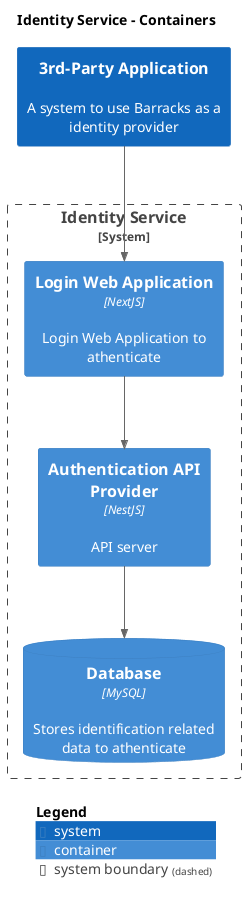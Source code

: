 @startuml
set separator none
title Identity Service - Containers

top to bottom direction

!include <C4/C4>
!include <C4/C4_Context>
!include <C4/C4_Container>

System(3rdPartyApplication, "3rd-Party Application", $descr="A system to use Barracks as a identity provider", $tags="", $link="")

System_Boundary("IdentityService_boundary", "Identity Service", $tags="") {
  Container(IdentityService.LoginWebApplication, "Login Web Application", $techn="NextJS", $descr="Login Web Application to athenticate", $tags="", $link="")
  Container(IdentityService.AuthenticationAPIProvider, "Authentication API Provider", $techn="NestJS", $descr="API server", $tags="", $link="")
  ContainerDb(IdentityService.Database, "Database", $techn="MySQL", $descr="Stores identification related data to athenticate", $tags="", $link="")
}

Rel(IdentityService.LoginWebApplication, IdentityService.AuthenticationAPIProvider, "", $techn="", $tags="", $link="")
Rel(IdentityService.AuthenticationAPIProvider, IdentityService.Database, "", $techn="", $tags="", $link="")
Rel(3rdPartyApplication, IdentityService.LoginWebApplication, "", $techn="", $tags="", $link="")

SHOW_LEGEND(true)
@enduml